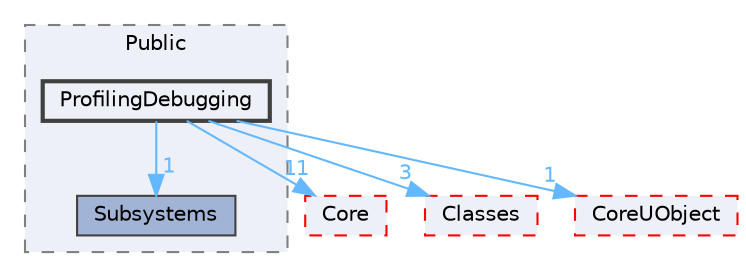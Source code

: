 digraph "ProfilingDebugging"
{
 // INTERACTIVE_SVG=YES
 // LATEX_PDF_SIZE
  bgcolor="transparent";
  edge [fontname=Helvetica,fontsize=10,labelfontname=Helvetica,labelfontsize=10];
  node [fontname=Helvetica,fontsize=10,shape=box,height=0.2,width=0.4];
  compound=true
  subgraph clusterdir_1d06a51bfc871a6a1823440d0d72725c {
    graph [ bgcolor="#edf0f7", pencolor="grey50", label="Public", fontname=Helvetica,fontsize=10 style="filled,dashed", URL="dir_1d06a51bfc871a6a1823440d0d72725c.html",tooltip=""]
  dir_038a019aac33015d2e114ea0353252e9 [label="Subsystems", fillcolor="#a2b4d6", color="grey25", style="filled", URL="dir_038a019aac33015d2e114ea0353252e9.html",tooltip=""];
  dir_7ca4d4a16ca501a33cb6acdbb2612237 [label="ProfilingDebugging", fillcolor="#edf0f7", color="grey25", style="filled,bold", URL="dir_7ca4d4a16ca501a33cb6acdbb2612237.html",tooltip=""];
  }
  dir_0e6cddcc9caa1238c7f3774224afaa45 [label="Core", fillcolor="#edf0f7", color="red", style="filled,dashed", URL="dir_0e6cddcc9caa1238c7f3774224afaa45.html",tooltip=""];
  dir_0ed647eebe6ffcaa496d3842b7cec6ce [label="Classes", fillcolor="#edf0f7", color="red", style="filled,dashed", URL="dir_0ed647eebe6ffcaa496d3842b7cec6ce.html",tooltip=""];
  dir_4c499e5e32e2b4479ad7e552df73eeae [label="CoreUObject", fillcolor="#edf0f7", color="red", style="filled,dashed", URL="dir_4c499e5e32e2b4479ad7e552df73eeae.html",tooltip=""];
  dir_7ca4d4a16ca501a33cb6acdbb2612237->dir_038a019aac33015d2e114ea0353252e9 [headlabel="1", labeldistance=1.5 headhref="dir_000774_001151.html" href="dir_000774_001151.html" color="steelblue1" fontcolor="steelblue1"];
  dir_7ca4d4a16ca501a33cb6acdbb2612237->dir_0e6cddcc9caa1238c7f3774224afaa45 [headlabel="11", labeldistance=1.5 headhref="dir_000774_000266.html" href="dir_000774_000266.html" color="steelblue1" fontcolor="steelblue1"];
  dir_7ca4d4a16ca501a33cb6acdbb2612237->dir_0ed647eebe6ffcaa496d3842b7cec6ce [headlabel="3", labeldistance=1.5 headhref="dir_000774_000193.html" href="dir_000774_000193.html" color="steelblue1" fontcolor="steelblue1"];
  dir_7ca4d4a16ca501a33cb6acdbb2612237->dir_4c499e5e32e2b4479ad7e552df73eeae [headlabel="1", labeldistance=1.5 headhref="dir_000774_000268.html" href="dir_000774_000268.html" color="steelblue1" fontcolor="steelblue1"];
}
